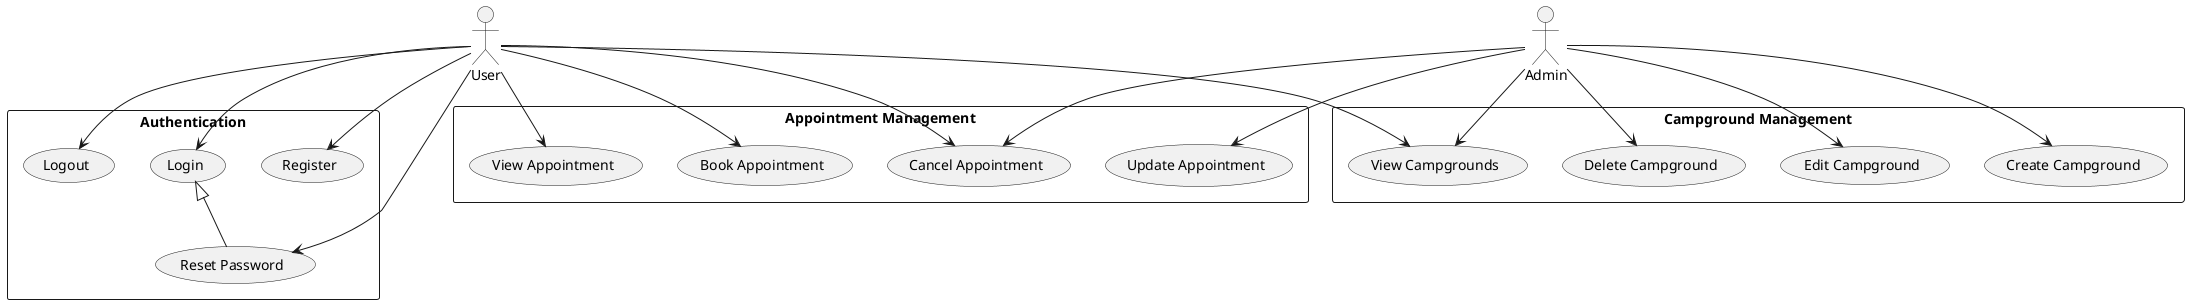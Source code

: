 @startuml

actor User
actor Admin

rectangle "Authentication" {
    usecase "Register" as Register
    usecase "Login" as Login
    usecase "Logout" as Logout
    usecase "Reset Password" as ResetPassword
}

rectangle "Appointment Management" {
    usecase "Book Appointment" as BookAppointment
    usecase "View Appointment" as ViewAppointment
    usecase "Update Appointment" as UpdateAppointment
    usecase "Cancel Appointment" as CancelAppointment
}

rectangle "Campground Management" {
    usecase "View Campgrounds" as ViewCampgrounds
    usecase "Create Campground" as CreateCampground
    usecase "Edit Campground" as EditCampground
    usecase "Delete Campground" as DeleteCampground
}

User --> Register
User --> Login
User --> Logout
User --> ResetPassword

User --> BookAppointment
User --> ViewAppointment
User --> CancelAppointment
User --> ViewCampgrounds

Admin --> CreateCampground
Admin --> EditCampground
Admin --> DeleteCampground
Admin --> ViewCampgrounds

Admin --> UpdateAppointment
Admin --> CancelAppointment

Login <|-- ResetPassword
